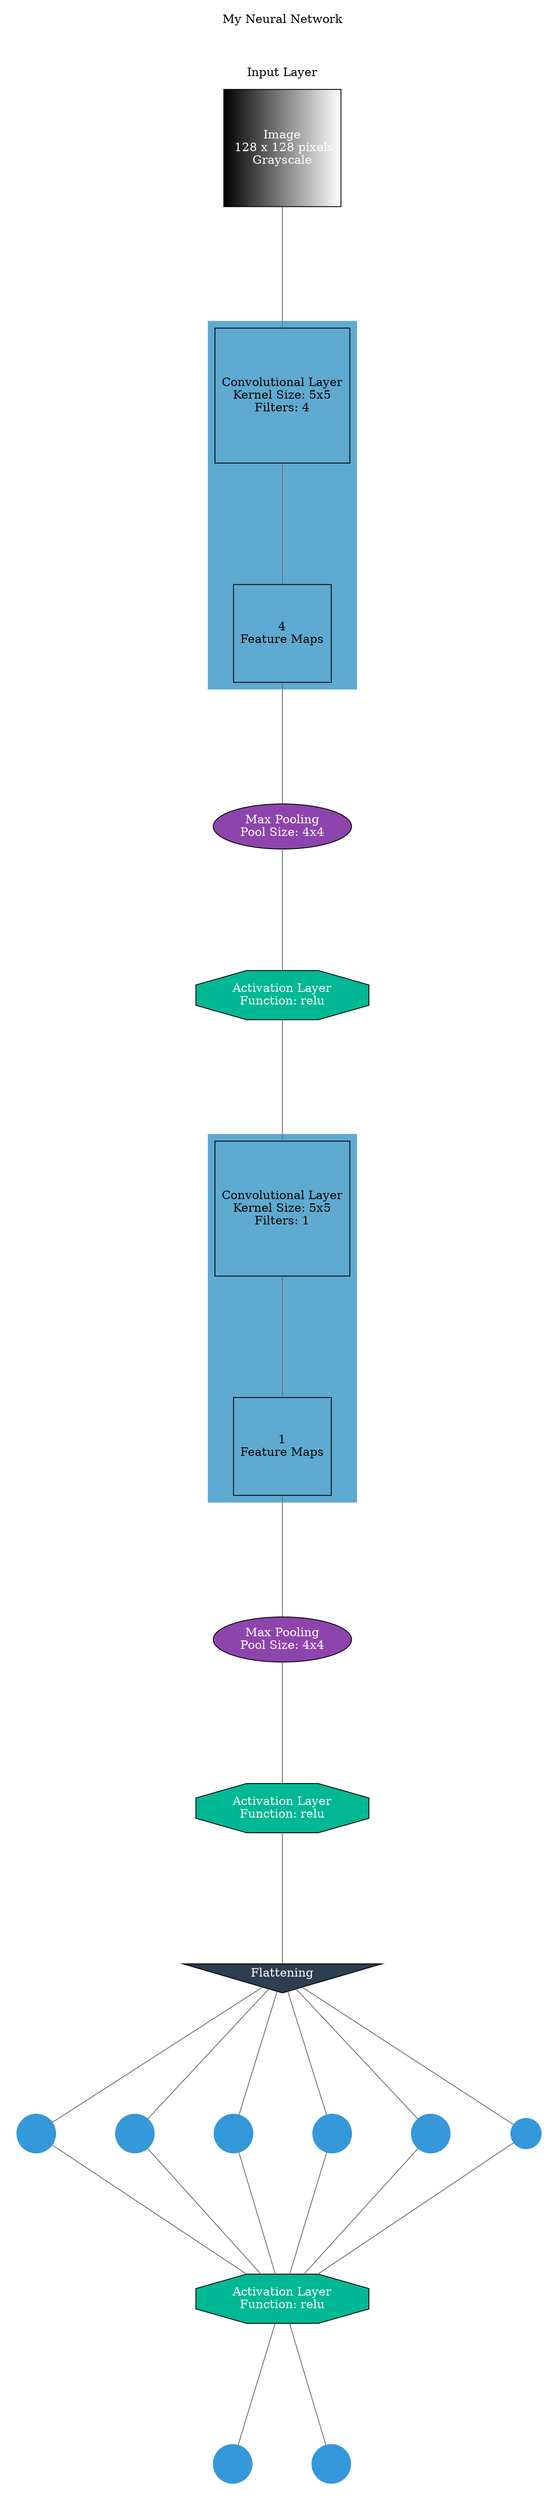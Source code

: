 digraph g {
	graph [nodesep=1 ranksep=2 splines=false]
	edge [arrowhead=none color="#707070"]
	subgraph cluster_input {
		node [fillcolor="black:white" fontcolor=white shape=square style=filled]
		color=white label="My Neural Network



Input Layer"
		1 [label="Image
 128 x 128 pixels
Grayscale" fontcolor=white]
	}
	conv_2 -> 2
	1 -> conv_2
	subgraph cluster_1 {
		color="#5faad0" style=filled
		conv_2 [label="Convolutional Layer
Kernel Size: 5x5
Filters: 4" shape=square]
		2 [label="4
Feature Maps" shape=square]
	}
	2 -> 3
	subgraph cluster_2 {
		color=white
		3 [label="Max Pooling
Pool Size: 4x4" fillcolor="#8e44ad" fontcolor=white style=filled]
	}
	3 -> 4
	subgraph cluster_3 {
		color=white
		4 [label="Activation Layer
Function: relu" fillcolor="#00b894" fontcolor=white shape=octagon style=filled]
	}
	conv_5 -> 5
	4 -> conv_5
	subgraph cluster_4 {
		color="#5faad0" style=filled
		conv_5 [label="Convolutional Layer
Kernel Size: 5x5
Filters: 1" shape=square]
		5 [label="1
Feature Maps" shape=square]
	}
	5 -> 6
	subgraph cluster_5 {
		color=white
		6 [label="Max Pooling
Pool Size: 4x4" fillcolor="#8e44ad" fontcolor=white style=filled]
	}
	6 -> 7
	subgraph cluster_6 {
		color=white
		7 [label="Activation Layer
Function: relu" fillcolor="#00b894" fontcolor=white shape=octagon style=filled]
	}
	7 -> 8
	subgraph cluster_7 {
		color=white
		8 [label=Flattening fillcolor="#2c3e50" fontcolor=white shape=invtriangle style=filled]
	}
	8 -> 9
	8 -> 10
	8 -> 11
	8 -> 12
	8 -> 13
	8 -> 14
	subgraph cluster_8 {
		color=white
		rank=same
		label="" labeljust=right labelloc=b
		9 [color="#3498db" fontcolor="#3498db" shape=circle style=filled]
		10 [color="#3498db" fontcolor="#3498db" shape=circle style=filled]
		11 [color="#3498db" fontcolor="#3498db" shape=circle style=filled]
		12 [color="#3498db" fontcolor="#3498db" shape=circle style=filled]
		13 [color="#3498db" fontcolor="#3498db" shape=circle style=filled]
		14 [color="#3498db" fontcolor="#3498db" shape=circle style=filled]
	}
	9 -> 15
	10 -> 15
	11 -> 15
	12 -> 15
	13 -> 15
	14 -> 15
	subgraph cluster_9 {
		color=white
		15 [label="Activation Layer
Function: relu" fillcolor="#00b894" fontcolor=white shape=octagon style=filled]
	}
	15 -> 16
	15 -> 17
	subgraph cluster_10 {
		color=white
		rank=same
		label="" labeljust=right labelloc=b
		16 [color="#3498db" fontcolor="#3498db" shape=circle style=filled]
		17 [color="#3498db" fontcolor="#3498db" shape=circle style=filled]
	}
	subgraph cluster_output {
	}
	arrowShape=none
}
